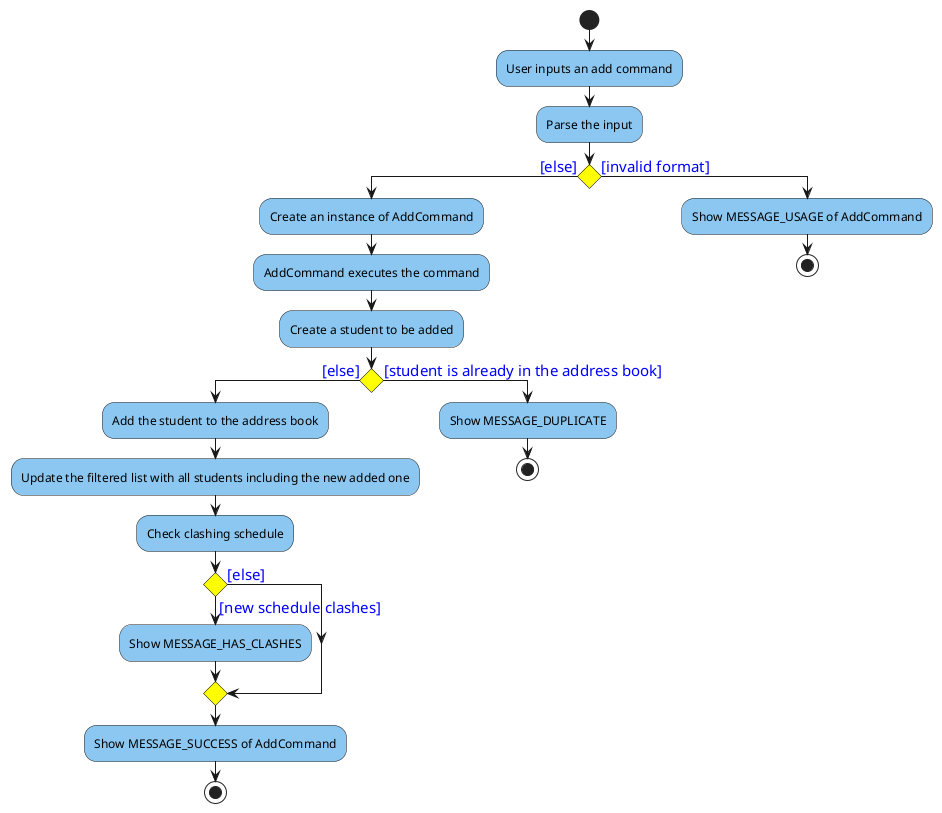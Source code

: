 @startuml
'https://plantuml.com/activity-diagram-beta
<style>
activityDiagram {
  activity {
    BackgroundColor #8bc7f0
    BorderColor #33668E
    FontColor #000000
    FontName arial
  }

  diamond {
    BackgroundColor yellow
    LineColor #000000
    FontColor green
    FontName arial
    FontSize 15
  }

  arrow {
    FontColor blue
    FontName arial
    FontSize 15
  }
}
document {
   BackgroundColor transparent
}
</style>

start
:User inputs an add command;
:Parse the input;
if () then ([else])
  :Create an instance of AddCommand;
  :AddCommand executes the command;
  :Create a student to be added;
  if () then ([else])
    :Add the student to the address book;
    :Update the filtered list with all students including the new added one;
    :Check clashing schedule;
    if () then ([new schedule clashes])
      :Show MESSAGE_HAS_CLASHES;
    else ([else])
    endif
    :Show MESSAGE_SUCCESS of AddCommand;
    stop
  else ([student is already in the address book])
    :Show MESSAGE_DUPLICATE;
    stop
  endif
else ([invalid format])
    :Show MESSAGE_USAGE of AddCommand;
    stop
endif

@enduml
